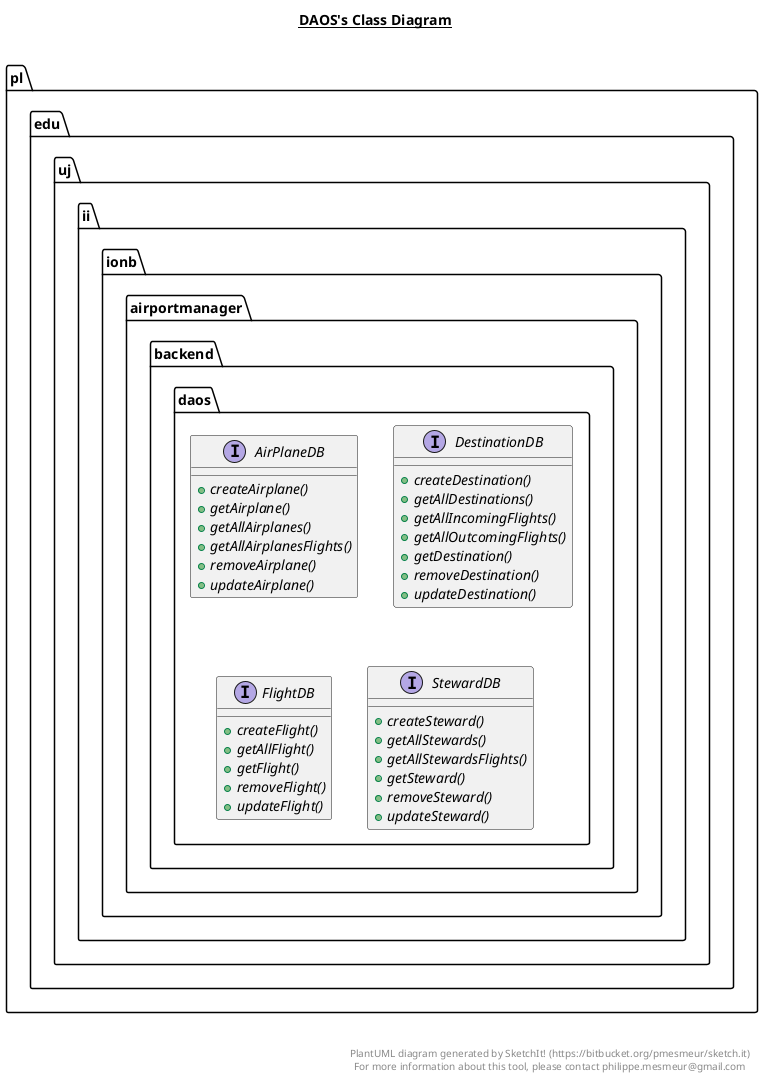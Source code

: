 @startuml

title __DAOS's Class Diagram__\n

  namespace pl.edu.uj.ii.ionb.airportmanager.backend.daos {
    interface pl.edu.uj.ii.ionb.airportmanager.backend.daos.AirPlaneDB {
        {abstract} + createAirplane()
        {abstract} + getAirplane()
        {abstract} + getAllAirplanes()
        {abstract} + getAllAirplanesFlights()
        {abstract} + removeAirplane()
        {abstract} + updateAirplane()
    }
  }
  

  namespace pl.edu.uj.ii.ionb.airportmanager.backend.daos {
    interface pl.edu.uj.ii.ionb.airportmanager.backend.daos.DestinationDB {
        {abstract} + createDestination()
        {abstract} + getAllDestinations()
        {abstract} + getAllIncomingFlights()
        {abstract} + getAllOutcomingFlights()
        {abstract} + getDestination()
        {abstract} + removeDestination()
        {abstract} + updateDestination()
    }
  }
  

  namespace pl.edu.uj.ii.ionb.airportmanager.backend.daos {
    interface pl.edu.uj.ii.ionb.airportmanager.backend.daos.FlightDB {
        {abstract} + createFlight()
        {abstract} + getAllFlight()
        {abstract} + getFlight()
        {abstract} + removeFlight()
        {abstract} + updateFlight()
    }
  }
  

  namespace pl.edu.uj.ii.ionb.airportmanager.backend.daos {
    interface pl.edu.uj.ii.ionb.airportmanager.backend.daos.StewardDB {
        {abstract} + createSteward()
        {abstract} + getAllStewards()
        {abstract} + getAllStewardsFlights()
        {abstract} + getSteward()
        {abstract} + removeSteward()
        {abstract} + updateSteward()
    }
  }
  



right footer


PlantUML diagram generated by SketchIt! (https://bitbucket.org/pmesmeur/sketch.it)
For more information about this tool, please contact philippe.mesmeur@gmail.com
endfooter

@enduml
